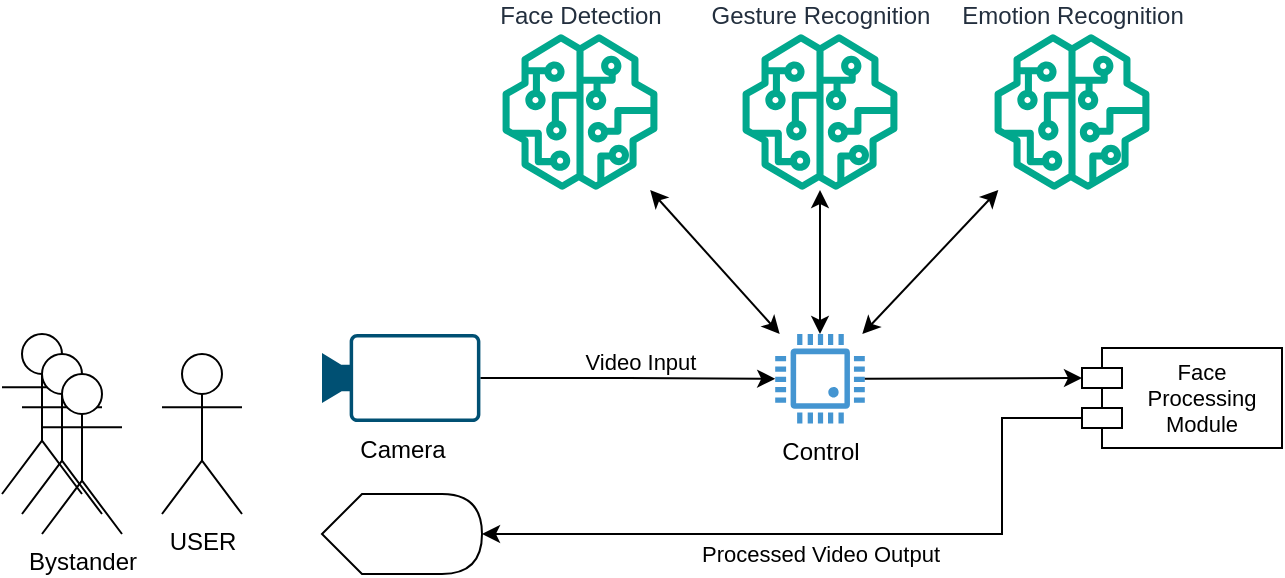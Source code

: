 <mxfile version="22.1.15" type="device">
  <diagram name="Page-1" id="jpyjMWJpWtdxexlT1Z2H">
    <mxGraphModel dx="1145" dy="639" grid="1" gridSize="10" guides="1" tooltips="1" connect="1" arrows="1" fold="1" page="1" pageScale="1" pageWidth="1169" pageHeight="827" background="#ffffff" math="0" shadow="0">
      <root>
        <mxCell id="0" />
        <mxCell id="1" parent="0" />
        <mxCell id="71919IxyQ9wZZlyOsHlX-1" value="USER" style="shape=umlActor;verticalLabelPosition=bottom;verticalAlign=top;html=1;outlineConnect=0;" vertex="1" parent="1">
          <mxGeometry x="130" y="370" width="40" height="80" as="geometry" />
        </mxCell>
        <mxCell id="71919IxyQ9wZZlyOsHlX-8" style="edgeStyle=orthogonalEdgeStyle;rounded=0;orthogonalLoop=1;jettySize=auto;html=1;exitX=1;exitY=0.5;exitDx=0;exitDy=0;exitPerimeter=0;" edge="1" parent="1" source="71919IxyQ9wZZlyOsHlX-3" target="71919IxyQ9wZZlyOsHlX-6">
          <mxGeometry relative="1" as="geometry" />
        </mxCell>
        <mxCell id="71919IxyQ9wZZlyOsHlX-9" value="Video Input" style="edgeLabel;html=1;align=center;verticalAlign=middle;resizable=0;points=[];" vertex="1" connectable="0" parent="71919IxyQ9wZZlyOsHlX-8">
          <mxGeometry x="0.218" relative="1" as="geometry">
            <mxPoint x="-10" y="-9" as="offset" />
          </mxGeometry>
        </mxCell>
        <mxCell id="71919IxyQ9wZZlyOsHlX-3" value="Camera" style="points=[[0,0.5,0],[0.19,0.02,0],[0.59,0,0],[0.985,0.02,0],[1,0.5,0],[0.985,0.98,0],[0.59,1,0],[0.19,0.98,0]];verticalLabelPosition=bottom;sketch=0;html=1;verticalAlign=top;aspect=fixed;align=center;pointerEvents=1;shape=mxgraph.cisco19.camera;fillColor=#005073;strokeColor=none;" vertex="1" parent="1">
          <mxGeometry x="210" y="360" width="79.2" height="44" as="geometry" />
        </mxCell>
        <mxCell id="71919IxyQ9wZZlyOsHlX-4" value="Face Detection" style="sketch=0;outlineConnect=0;fontColor=#232F3E;gradientColor=none;fillColor=#01A88D;strokeColor=none;dashed=0;verticalLabelPosition=top;verticalAlign=bottom;align=center;html=1;fontSize=12;fontStyle=0;aspect=fixed;pointerEvents=1;shape=mxgraph.aws4.sagemaker_model;labelPosition=center;" vertex="1" parent="1">
          <mxGeometry x="300" y="210" width="78" height="78" as="geometry" />
        </mxCell>
        <mxCell id="71919IxyQ9wZZlyOsHlX-5" value="Gesture Recognition" style="sketch=0;outlineConnect=0;fontColor=#232F3E;gradientColor=none;fillColor=#01A88D;strokeColor=none;dashed=0;verticalLabelPosition=top;verticalAlign=bottom;align=center;html=1;fontSize=12;fontStyle=0;aspect=fixed;pointerEvents=1;shape=mxgraph.aws4.sagemaker_model;labelPosition=center;" vertex="1" parent="1">
          <mxGeometry x="420" y="210.0" width="78" height="78" as="geometry" />
        </mxCell>
        <mxCell id="71919IxyQ9wZZlyOsHlX-6" value="Control" style="pointerEvents=1;shadow=0;dashed=0;html=1;strokeColor=none;fillColor=#4495D1;labelPosition=center;verticalLabelPosition=bottom;verticalAlign=top;align=center;outlineConnect=0;shape=mxgraph.veeam.cpu;" vertex="1" parent="1">
          <mxGeometry x="436.6" y="360" width="44.8" height="44.8" as="geometry" />
        </mxCell>
        <mxCell id="71919IxyQ9wZZlyOsHlX-15" value="Emotion Recognition" style="sketch=0;outlineConnect=0;fontColor=#232F3E;gradientColor=none;fillColor=#01A88D;strokeColor=none;dashed=0;verticalLabelPosition=top;verticalAlign=bottom;align=center;html=1;fontSize=12;fontStyle=0;aspect=fixed;pointerEvents=1;shape=mxgraph.aws4.sagemaker_model;labelPosition=center;" vertex="1" parent="1">
          <mxGeometry x="546" y="210" width="78" height="78" as="geometry" />
        </mxCell>
        <mxCell id="71919IxyQ9wZZlyOsHlX-19" value="" style="shape=umlActor;verticalLabelPosition=bottom;verticalAlign=top;html=1;outlineConnect=0;" vertex="1" parent="1">
          <mxGeometry x="50" y="360" width="40" height="80" as="geometry" />
        </mxCell>
        <mxCell id="71919IxyQ9wZZlyOsHlX-18" value="" style="shape=umlActor;verticalLabelPosition=bottom;verticalAlign=top;html=1;outlineConnect=0;" vertex="1" parent="1">
          <mxGeometry x="60" y="370" width="40" height="80" as="geometry" />
        </mxCell>
        <mxCell id="71919IxyQ9wZZlyOsHlX-17" value="Bystander" style="shape=umlActor;verticalLabelPosition=bottom;verticalAlign=top;html=1;outlineConnect=0;" vertex="1" parent="1">
          <mxGeometry x="70" y="380" width="40" height="80" as="geometry" />
        </mxCell>
        <mxCell id="71919IxyQ9wZZlyOsHlX-27" value="" style="endArrow=classic;startArrow=classic;html=1;rounded=0;" edge="1" parent="1" source="71919IxyQ9wZZlyOsHlX-6" target="71919IxyQ9wZZlyOsHlX-5">
          <mxGeometry width="50" height="50" relative="1" as="geometry">
            <mxPoint x="460" y="410" as="sourcePoint" />
            <mxPoint x="510" y="360" as="targetPoint" />
          </mxGeometry>
        </mxCell>
        <mxCell id="71919IxyQ9wZZlyOsHlX-28" value="" style="endArrow=classic;startArrow=classic;html=1;rounded=0;" edge="1" parent="1" source="71919IxyQ9wZZlyOsHlX-6" target="71919IxyQ9wZZlyOsHlX-4">
          <mxGeometry width="50" height="50" relative="1" as="geometry">
            <mxPoint x="460" y="410" as="sourcePoint" />
            <mxPoint x="510" y="360" as="targetPoint" />
          </mxGeometry>
        </mxCell>
        <mxCell id="71919IxyQ9wZZlyOsHlX-29" value="" style="endArrow=classic;startArrow=classic;html=1;rounded=0;" edge="1" parent="1" source="71919IxyQ9wZZlyOsHlX-6" target="71919IxyQ9wZZlyOsHlX-15">
          <mxGeometry width="50" height="50" relative="1" as="geometry">
            <mxPoint x="460" y="410" as="sourcePoint" />
            <mxPoint x="510" y="360" as="targetPoint" />
          </mxGeometry>
        </mxCell>
        <mxCell id="71919IxyQ9wZZlyOsHlX-30" value="Face Processing Module" style="shape=module;align=center;spacingLeft=20;align=center;verticalAlign=middle;whiteSpace=wrap;html=1;labelPosition=center;verticalLabelPosition=middle;fontSize=11;" vertex="1" parent="1">
          <mxGeometry x="590" y="367" width="100" height="50" as="geometry" />
        </mxCell>
        <mxCell id="71919IxyQ9wZZlyOsHlX-31" value="" style="endArrow=classic;html=1;rounded=0;entryX=0;entryY=0;entryDx=0;entryDy=15;entryPerimeter=0;" edge="1" parent="1" source="71919IxyQ9wZZlyOsHlX-6" target="71919IxyQ9wZZlyOsHlX-30">
          <mxGeometry width="50" height="50" relative="1" as="geometry">
            <mxPoint x="460" y="410" as="sourcePoint" />
            <mxPoint x="510" y="360" as="targetPoint" />
          </mxGeometry>
        </mxCell>
        <mxCell id="71919IxyQ9wZZlyOsHlX-33" value="" style="shape=display;whiteSpace=wrap;html=1;" vertex="1" parent="1">
          <mxGeometry x="210" y="440" width="80" height="40" as="geometry" />
        </mxCell>
        <mxCell id="71919IxyQ9wZZlyOsHlX-34" value="" style="endArrow=classic;html=1;rounded=0;entryX=1;entryY=0.5;entryDx=0;entryDy=0;entryPerimeter=0;exitX=0;exitY=0;exitDx=0;exitDy=35;exitPerimeter=0;" edge="1" parent="1" source="71919IxyQ9wZZlyOsHlX-30" target="71919IxyQ9wZZlyOsHlX-33">
          <mxGeometry width="50" height="50" relative="1" as="geometry">
            <mxPoint x="530" y="510" as="sourcePoint" />
            <mxPoint x="580" y="460" as="targetPoint" />
            <Array as="points">
              <mxPoint x="550" y="402" />
              <mxPoint x="550" y="460" />
            </Array>
          </mxGeometry>
        </mxCell>
        <mxCell id="71919IxyQ9wZZlyOsHlX-35" value="Processed Video Output" style="edgeLabel;html=1;align=center;verticalAlign=middle;resizable=0;points=[];" vertex="1" connectable="0" parent="71919IxyQ9wZZlyOsHlX-34">
          <mxGeometry x="0.057" y="-1" relative="1" as="geometry">
            <mxPoint y="11" as="offset" />
          </mxGeometry>
        </mxCell>
      </root>
    </mxGraphModel>
  </diagram>
</mxfile>
